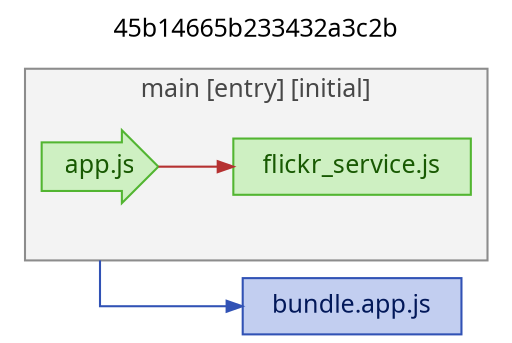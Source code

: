 digraph G {
  graph [ rankdir = LR, splines = "ortho", fontsize = 12, label = "45b14665b233432a3c2b", labelloc = "t", fontname = "gotham-book,sans-serif", compound = true ];
  node [ fontsize = 12, width = 0, height = 0, margin = "0.2,0.1", fontname = "gotham-book,sans-serif" ];
  edge [ fontsize = 10, fontname = "gotham-book,sans-serif" ];
subgraph "cluster_0" {
  graph [ label = "main [entry] [initial]", fontcolor = "0,0,0.28", bgcolor = "0,0,0.95", color = "0,0,0.55" ];
  "0" [ fillcolor = "0.2916666666666667,0.19,0.94", color = "0.2916666666666667,0.73,0.71", fontcolor = "0.2916666666666667,0.97,0.35", style = "filled", labelloc = "c", label = "app.js", shape = rarrow, margin = "0.15" ];
  "1" [ fillcolor = "0.2916666666666667,0.19,0.94", color = "0.2916666666666667,0.73,0.71", fontcolor = "0.2916666666666667,0.97,0.35", style = "filled", labelloc = "c", label = "flickr_service.js", shape = rect ];
  "cluster_0hidden" [ style = "invis", label = "", fixedsize = true, margin = "0", width = 0, height = 0 ];
}

  "0";
  "1";
  "file_bundle.app.js" [ labelloc = "c", label = "bundle.app.js", shape = rect, fillcolor = "0.625,0.19,0.94", color = "0.625,0.73,0.71", fontcolor = "0.625,0.97,0.35", style = "filled" ];
  "cluster_0hidden";
  "0" -> "1" [ arrowsize = .75, color = "0,0.73,0.71" ];
  "cluster_0hidden" -> "file_bundle.app.js" [ arrowsize = .75, color = "0.625,0.73,0.71", ltail = "cluster_0" ];
}
